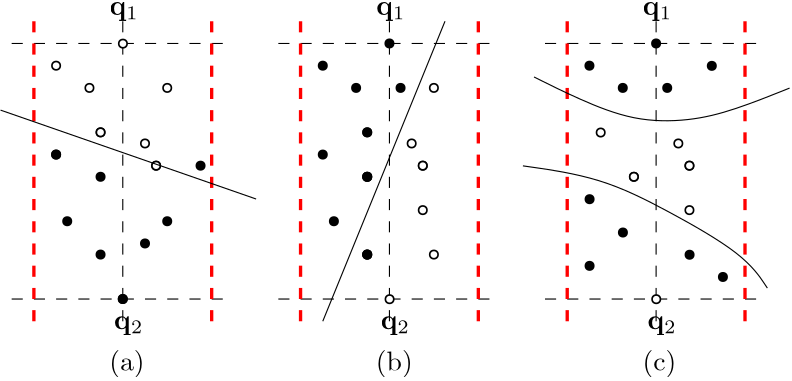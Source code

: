 <?xml version="1.0"?>
<!DOCTYPE ipe SYSTEM "ipe.dtd">
<ipe version="70005" creator="Ipe 7.1.1">
<info created="D:20120124021337" modified="D:20120124174844"/>
<ipestyle name="basic">
<symbol name="arrow/arc(spx)">
<path stroke="sym-stroke" fill="sym-stroke" pen="sym-pen">
0 0 m
-1 0.333 l
-1 -0.333 l
h
</path>
</symbol>
<symbol name="arrow/farc(spx)">
<path stroke="sym-stroke" fill="white" pen="sym-pen">
0 0 m
-1 0.333 l
-1 -0.333 l
h
</path>
</symbol>
<symbol name="mark/circle(sx)" transformations="translations">
<path fill="sym-stroke">
0.6 0 0 0.6 0 0 e
0.4 0 0 0.4 0 0 e
</path>
</symbol>
<symbol name="mark/disk(sx)" transformations="translations">
<path fill="sym-stroke">
0.6 0 0 0.6 0 0 e
</path>
</symbol>
<symbol name="mark/fdisk(sfx)" transformations="translations">
<group>
<path fill="sym-fill">
0.5 0 0 0.5 0 0 e
</path>
<path fill="sym-stroke" fillrule="eofill">
0.6 0 0 0.6 0 0 e
0.4 0 0 0.4 0 0 e
</path>
</group>
</symbol>
<symbol name="mark/box(sx)" transformations="translations">
<path fill="sym-stroke" fillrule="eofill">
-0.6 -0.6 m
0.6 -0.6 l
0.6 0.6 l
-0.6 0.6 l
h
-0.4 -0.4 m
0.4 -0.4 l
0.4 0.4 l
-0.4 0.4 l
h
</path>
</symbol>
<symbol name="mark/square(sx)" transformations="translations">
<path fill="sym-stroke">
-0.6 -0.6 m
0.6 -0.6 l
0.6 0.6 l
-0.6 0.6 l
h
</path>
</symbol>
<symbol name="mark/fsquare(sfx)" transformations="translations">
<group>
<path fill="sym-fill">
-0.5 -0.5 m
0.5 -0.5 l
0.5 0.5 l
-0.5 0.5 l
h
</path>
<path fill="sym-stroke" fillrule="eofill">
-0.6 -0.6 m
0.6 -0.6 l
0.6 0.6 l
-0.6 0.6 l
h
-0.4 -0.4 m
0.4 -0.4 l
0.4 0.4 l
-0.4 0.4 l
h
</path>
</group>
</symbol>
<symbol name="mark/cross(sx)" transformations="translations">
<group>
<path fill="sym-stroke">
-0.43 -0.57 m
0.57 0.43 l
0.43 0.57 l
-0.57 -0.43 l
h
</path>
<path fill="sym-stroke">
-0.43 0.57 m
0.57 -0.43 l
0.43 -0.57 l
-0.57 0.43 l
h
</path>
</group>
</symbol>
<symbol name="arrow/fnormal(spx)">
<path stroke="sym-stroke" fill="white" pen="sym-pen">
0 0 m
-1 0.333 l
-1 -0.333 l
h
</path>
</symbol>
<symbol name="arrow/pointed(spx)">
<path stroke="sym-stroke" fill="sym-stroke" pen="sym-pen">
0 0 m
-1 0.333 l
-0.8 0 l
-1 -0.333 l
h
</path>
</symbol>
<symbol name="arrow/fpointed(spx)">
<path stroke="sym-stroke" fill="white" pen="sym-pen">
0 0 m
-1 0.333 l
-0.8 0 l
-1 -0.333 l
h
</path>
</symbol>
<symbol name="arrow/linear(spx)">
<path stroke="sym-stroke" pen="sym-pen">
-1 0.333 m
0 0 l
-1 -0.333 l
</path>
</symbol>
<symbol name="arrow/fdouble(spx)">
<path stroke="sym-stroke" fill="white" pen="sym-pen">
0 0 m
-1 0.333 l
-1 -0.333 l
h
-1 0 m
-2 0.333 l
-2 -0.333 l
h
</path>
</symbol>
<symbol name="arrow/double(spx)">
<path stroke="sym-stroke" fill="sym-stroke" pen="sym-pen">
0 0 m
-1 0.333 l
-1 -0.333 l
h
-1 0 m
-2 0.333 l
-2 -0.333 l
h
</path>
</symbol>
<pen name="heavier" value="0.8"/>
<pen name="fat" value="1.2"/>
<pen name="ultrafat" value="2"/>
<symbolsize name="large" value="5"/>
<symbolsize name="small" value="2"/>
<symbolsize name="tiny" value="1.1"/>
<arrowsize name="large" value="10"/>
<arrowsize name="small" value="5"/>
<arrowsize name="tiny" value="3"/>
<color name="red" value="1 0 0"/>
<color name="green" value="0 1 0"/>
<color name="blue" value="0 0 1"/>
<color name="yellow" value="1 1 0"/>
<color name="orange" value="1 0.647 0"/>
<color name="gold" value="1 0.843 0"/>
<color name="purple" value="0.627 0.125 0.941"/>
<color name="gray" value="0.745"/>
<color name="brown" value="0.647 0.165 0.165"/>
<color name="navy" value="0 0 0.502"/>
<color name="pink" value="1 0.753 0.796"/>
<color name="seagreen" value="0.18 0.545 0.341"/>
<color name="turquoise" value="0.251 0.878 0.816"/>
<color name="violet" value="0.933 0.51 0.933"/>
<color name="darkblue" value="0 0 0.545"/>
<color name="darkcyan" value="0 0.545 0.545"/>
<color name="darkgray" value="0.663"/>
<color name="darkgreen" value="0 0.392 0"/>
<color name="darkmagenta" value="0.545 0 0.545"/>
<color name="darkorange" value="1 0.549 0"/>
<color name="darkred" value="0.545 0 0"/>
<color name="lightblue" value="0.678 0.847 0.902"/>
<color name="lightcyan" value="0.878 1 1"/>
<color name="lightgray" value="0.827"/>
<color name="lightgreen" value="0.565 0.933 0.565"/>
<color name="lightyellow" value="1 1 0.878"/>
<dashstyle name="dashed" value="[4] 0"/>
<dashstyle name="dotted" value="[1 3] 0"/>
<dashstyle name="dash dotted" value="[4 2 1 2] 0"/>
<dashstyle name="dash dot dotted" value="[4 2 1 2 1 2] 0"/>
<textsize name="large" value="\large"/>
<textsize name="small" value="\small"/>
<textsize name="tiny" value="\tiny"/>
<textsize name="Large" value="\Large"/>
<textsize name="LARGE" value="\LARGE"/>
<textsize name="huge" value="\huge"/>
<textsize name="Huge" value="\Huge"/>
<textsize name="footnote" value="\footnotesize"/>
<textstyle name="center" begin="\begin{center}" end="\end{center}"/>
<textstyle name="itemize" begin="\begin{itemize}" end="\end{itemize}"/>
<textstyle name="item" begin="\begin{itemize}\item{}" end="\end{itemize}"/>
<gridsize name="4 pts" value="4"/>
<gridsize name="8 pts (~3 mm)" value="8"/>
<gridsize name="16 pts (~6 mm)" value="16"/>
<gridsize name="32 pts (~12 mm)" value="32"/>
<gridsize name="10 pts (~3.5 mm)" value="10"/>
<gridsize name="20 pts (~7 mm)" value="20"/>
<gridsize name="14 pts (~5 mm)" value="14"/>
<gridsize name="28 pts (~10 mm)" value="28"/>
<gridsize name="56 pts (~20 mm)" value="56"/>
<anglesize name="90 deg" value="90"/>
<anglesize name="60 deg" value="60"/>
<anglesize name="45 deg" value="45"/>
<anglesize name="30 deg" value="30"/>
<anglesize name="22.5 deg" value="22.5"/>
<tiling name="falling" angle="-60" step="4" width="1"/>
<tiling name="rising" angle="30" step="4" width="1"/>
</ipestyle>
<page>
<layer name="alpha"/>
<view layers="alpha" active="alpha"/>
<path layer="alpha" matrix="1 0 0 1 31.9507 -379.937" stroke="black" dash="dashed">
160 704 m
240 704 l
</path>
<path matrix="1 0 0 1 31.9507 -383.937" stroke="black" dash="dashed">
160 800 m
240 800 l
</path>
<path matrix="1 0 0 1 31.9507 -383.937" stroke="black" dash="dashed">
200 808 m
200 696 l
</path>
<path matrix="1 0 0 1 31.9507 -383.937" stroke="red" dash="dashed" pen="fat">
168 808 m
168 696 l
168 696 l
</path>
<path matrix="1 0 0 1 31.9507 -383.937" stroke="red" dash="dashed" pen="fat">
232 808 m
232 696 l
232 696 l
</path>
<use matrix="1 0 0 1 31.9507 -383.937" name="mark/disk(sx)" pos="176 760" size="normal" stroke="black"/>
<use matrix="1 0 0 1 31.9507 -383.937" name="mark/disk(sx)" pos="176 760" size="normal" stroke="black"/>
<use matrix="1 0 0 1 31.9507 -383.937" name="mark/disk(sx)" pos="192 768" size="normal" stroke="black"/>
<use matrix="1 0 0 1 31.9507 -383.937" name="mark/fdisk(sfx)" pos="188 784" size="normal" stroke="black" fill="white"/>
<use matrix="1 0 0 1 31.9507 -383.937" name="mark/fdisk(sfx)" pos="192 768" size="normal" stroke="black" fill="white"/>
<use matrix="1 0 0 1 31.9507 -383.937" name="mark/fdisk(sfx)" pos="208 764" size="normal" stroke="black" fill="white"/>
<use matrix="1 0 0 1 31.9507 -383.937" name="mark/disk(sx)" pos="180 736" size="normal" stroke="black"/>
<use matrix="1 0 0 1 31.9507 -383.937" name="mark/disk(sx)" pos="216 736" size="normal" stroke="black"/>
<use matrix="1 0 0 1 31.9507 -383.937" name="mark/disk(sx)" pos="212 756" size="normal" stroke="black"/>
<use matrix="1 0 0 1 31.9507 -383.937" name="mark/fdisk(sfx)" pos="212 756" size="normal" stroke="black" fill="white"/>
<use matrix="1 0 0 1 31.9507 -383.937" name="mark/disk(sx)" pos="192 724" size="normal" stroke="black"/>
<use matrix="1 0 0 1 31.9507 -383.937" name="mark/disk(sx)" pos="208 728" size="normal" stroke="black"/>
<text matrix="1 0 0 1 135.183 -365.726" transformations="translations" pos="92 792" stroke="black" type="label" width="10.516" height="4.435" depth="1.93" valign="baseline">$\mathbf q_1$</text>
<text matrix="1 0 0 1 151.057 -409.663" transformations="translations" pos="76 708" stroke="black" type="label" width="12.73" height="7.473" depth="2.49" valign="baseline">(a)</text>
<use matrix="1 0 0 1 31.9507 -379.937" name="mark/fdisk(sfx)" pos="200 704" size="normal" stroke="black" fill="white"/>
<use matrix="1 0 0 1 31.9507 -379.937" name="mark/disk(sx)" pos="200 704" size="normal" stroke="black"/>
<text matrix="1 0 0 1 136.821 -478.812" transformations="translations" pos="92 792" stroke="black" type="label" width="10.516" height="4.435" depth="1.93" valign="baseline">$\mathbf q_2$</text>
<use matrix="1 0 0 1 -288.049 -379.937" name="mark/fdisk(sfx)" pos="536 780" size="normal" stroke="black" fill="white"/>
<use matrix="1 0 0 1 -288.049 -379.937" name="mark/fdisk(sfx)" pos="496 788" size="normal" stroke="black" fill="white"/>
<path matrix="1 0 0 1 -288.049 -379.937" stroke="black">
476 772 m
568 740 l
</path>
<use matrix="1 0 0 1 -288.049 -379.937" name="mark/disk(sx)" pos="548 752" size="normal" stroke="black"/>
<use matrix="1 0 0 1 -288.049 -379.937" name="mark/disk(sx)" pos="512 748" size="normal" stroke="black"/>
<path matrix="1 0 0 1 127.951 -379.937" stroke="black" dash="dashed">
160 704 m
240 704 l
</path>
<path matrix="1 0 0 1 127.951 -383.937" stroke="black" dash="dashed">
160 800 m
240 800 l
</path>
<path matrix="1 0 0 1 127.951 -383.937" stroke="black" dash="dashed">
200 808 m
200 696 l
</path>
<path matrix="1 0 0 1 127.951 -383.937" stroke="red" dash="dashed" pen="fat">
168 808 m
168 696 l
168 696 l
</path>
<path matrix="1 0 0 1 127.951 -383.937" stroke="red" dash="dashed" pen="fat">
232 808 m
232 696 l
232 696 l
</path>
<use matrix="1 0 0 1 127.951 -383.937" name="mark/disk(sx)" pos="176 760" size="normal" stroke="black"/>
<use matrix="1 0 0 1 127.951 -383.937" name="mark/disk(sx)" pos="200 800" size="normal" stroke="black"/>
<use matrix="1 0 0 1 127.951 -383.937" name="mark/disk(sx)" pos="192 768" size="normal" stroke="black"/>
<use matrix="1 0 0 1 127.951 -383.937" name="mark/disk(sx)" pos="188 784" size="normal" stroke="black"/>
<use matrix="1 0 0 1 127.951 -383.937" name="mark/disk(sx)" pos="192 768" size="normal" stroke="black"/>
<use matrix="1 0 0 1 127.951 -383.937" name="mark/fdisk(sfx)" pos="208 764" size="normal" stroke="black" fill="white"/>
<use matrix="1 0 0 1 127.951 -383.937" name="mark/disk(sx)" pos="180 736" size="normal" stroke="black"/>
<use matrix="1 0 0 1 127.951 -383.937" name="mark/disk(sx)" pos="212 756" size="normal" stroke="black"/>
<use matrix="1 0 0 1 127.951 -383.937" name="mark/fdisk(sfx)" pos="212 756" size="normal" stroke="black" fill="white"/>
<use matrix="1 0 0 1 127.951 -383.937" name="mark/disk(sx)" pos="192 724" size="normal" stroke="black"/>
<text matrix="1 0 0 1 231.183 -365.726" transformations="translations" pos="92 792" stroke="black" type="label" width="10.516" height="4.435" depth="1.93" valign="baseline">$\mathbf q_1$</text>
<text matrix="1 0 0 1 247.057 -409.663" transformations="translations" pos="76 708" stroke="black" type="label" width="13.284" height="7.473" depth="2.49" valign="baseline">(b)</text>
<text matrix="1 0 0 1 232.821 -478.812" transformations="translations" pos="92 792" stroke="black" type="label" width="10.516" height="4.435" depth="1.93" valign="baseline">$\mathbf q_2$</text>
<use matrix="1 0 0 1 -192.049 -379.937" name="mark/fdisk(sfx)" pos="536 780" size="normal" stroke="black" fill="white"/>
<use matrix="1 0 0 1 -192.049 -379.937" name="mark/disk(sx)" pos="496 788" size="normal" stroke="black"/>
<use matrix="1 0 0 1 -192.049 -379.937" name="mark/disk(sx)" pos="512 748" size="normal" stroke="black"/>
<use matrix="1 0 0 1 -248.049 -379.937" name="mark/fdisk(sfx)" pos="588 736" size="normal" stroke="black" fill="white"/>
<use matrix="1 0 0 1 -248.049 -379.937" name="mark/fdisk(sfx)" pos="568 720" size="normal" stroke="black" fill="white"/>
<use matrix="1 0 0 1 -248.049 -379.937" name="mark/fdisk(sfx)" pos="568 748" size="normal" stroke="black" fill="white"/>
<use matrix="1 0 0 1 -248.049 -379.937" name="mark/disk(sx)" pos="580 780" size="normal" stroke="black"/>
<use matrix="1 0 0 1 -244.049 -395.937" name="mark/fdisk(sfx)" pos="588 736" size="normal" stroke="black" fill="white"/>
<use matrix="1 0 0 1 -128.049 -379.937" name="mark/disk(sx)" pos="448 748" size="normal" stroke="black"/>
<use matrix="1 0 0 1 -128.049 -379.937" name="mark/disk(sx)" pos="448 720" size="normal" stroke="black"/>
<path matrix="1 0 0 1 -128.049 -379.937" stroke="black">
476 804 m
432 696 l
</path>
<use name="mark/fdisk(sfx)" pos="232 416" size="normal" stroke="black" fill="white"/>
<use name="mark/fdisk(sfx)" pos="328 324" size="normal" stroke="black" fill="white"/>
<path matrix="1 0 0 1 223.951 -379.937" stroke="black" dash="dashed">
160 704 m
240 704 l
</path>
<path matrix="1 0 0 1 223.951 -383.937" stroke="black" dash="dashed">
160 800 m
240 800 l
</path>
<path matrix="1 0 0 1 223.951 -383.937" stroke="black" dash="dashed">
200 808 m
200 696 l
</path>
<path matrix="1 0 0 1 223.951 -383.937" stroke="red" dash="dashed" pen="fat">
168 808 m
168 696 l
168 696 l
</path>
<path matrix="1 0 0 1 223.951 -383.937" stroke="red" dash="dashed" pen="fat">
232 808 m
232 696 l
232 696 l
</path>
<use matrix="1 0 0 1 223.951 -383.937" name="mark/disk(sx)" pos="200 800" size="normal" stroke="black"/>
<use matrix="1 0 0 1 223.951 -383.937" name="mark/disk(sx)" pos="188 784" size="normal" stroke="black"/>
<use matrix="1 0 0 1 223.951 -383.937" name="mark/fdisk(sfx)" pos="208 764" size="normal" stroke="black" fill="white"/>
<use matrix="1 0 0 1 223.951 -383.937" name="mark/disk(sx)" pos="212 756" size="normal" stroke="black"/>
<use matrix="1 0 0 1 223.951 -383.937" name="mark/fdisk(sfx)" pos="212 756" size="normal" stroke="black" fill="white"/>
<text matrix="1 0 0 1 327.183 -365.726" transformations="translations" pos="92 792" stroke="black" type="label" width="10.516" height="4.435" depth="1.93" valign="baseline">$\mathbf q_1$</text>
<text matrix="1 0 0 1 343.057 -409.663" transformations="translations" pos="76 708" stroke="black" type="label" width="12.177" height="7.473" depth="2.49" valign="baseline">(c)</text>
<text matrix="1 0 0 1 328.821 -478.812" transformations="translations" pos="92 792" stroke="black" type="label" width="10.516" height="4.435" depth="1.93" valign="baseline">$\mathbf q_2$</text>
<use matrix="1 0 0 1 -96.049 -379.937" name="mark/disk(sx)" pos="496 788" size="normal" stroke="black"/>
<use matrix="1 0 0 1 -96.049 -379.937" name="mark/disk(sx)" pos="512 748" size="normal" stroke="black"/>
<use matrix="1 0 0 1 -152.049 -379.937" name="mark/fdisk(sfx)" pos="588 736" size="normal" stroke="black" fill="white"/>
<use matrix="1 0 0 1 -152.049 -379.937" name="mark/fdisk(sfx)" pos="568 748" size="normal" stroke="black" fill="white"/>
<use matrix="1 0 0 1 -152.049 -379.937" name="mark/disk(sx)" pos="580 780" size="normal" stroke="black"/>
<use name="mark/disk(sx)" pos="412 348" size="normal" stroke="black"/>
<use name="mark/disk(sx)" pos="400 336" size="normal" stroke="black"/>
<use name="mark/disk(sx)" pos="436 340" size="normal" stroke="black"/>
<use name="mark/disk(sx)" pos="448 332" size="normal" stroke="black"/>
<use name="mark/disk(sx)" pos="400 360" size="normal" stroke="black"/>
<use name="mark/fdisk(sfx)" pos="424 324" size="normal" stroke="black" fill="white"/>
<use name="mark/disk(sx)" pos="444 408" size="normal" stroke="black"/>
<use name="mark/fdisk(sfx)" pos="404 384" size="normal" stroke="black" fill="white"/>
<path stroke="black">
380 404 m
396 396
416 388
436 388
452 392
472 400 s
</path>
<path stroke="black">
376 372 m
404 368
428 356
456 340
464 328 s
</path>
</page>
</ipe>
